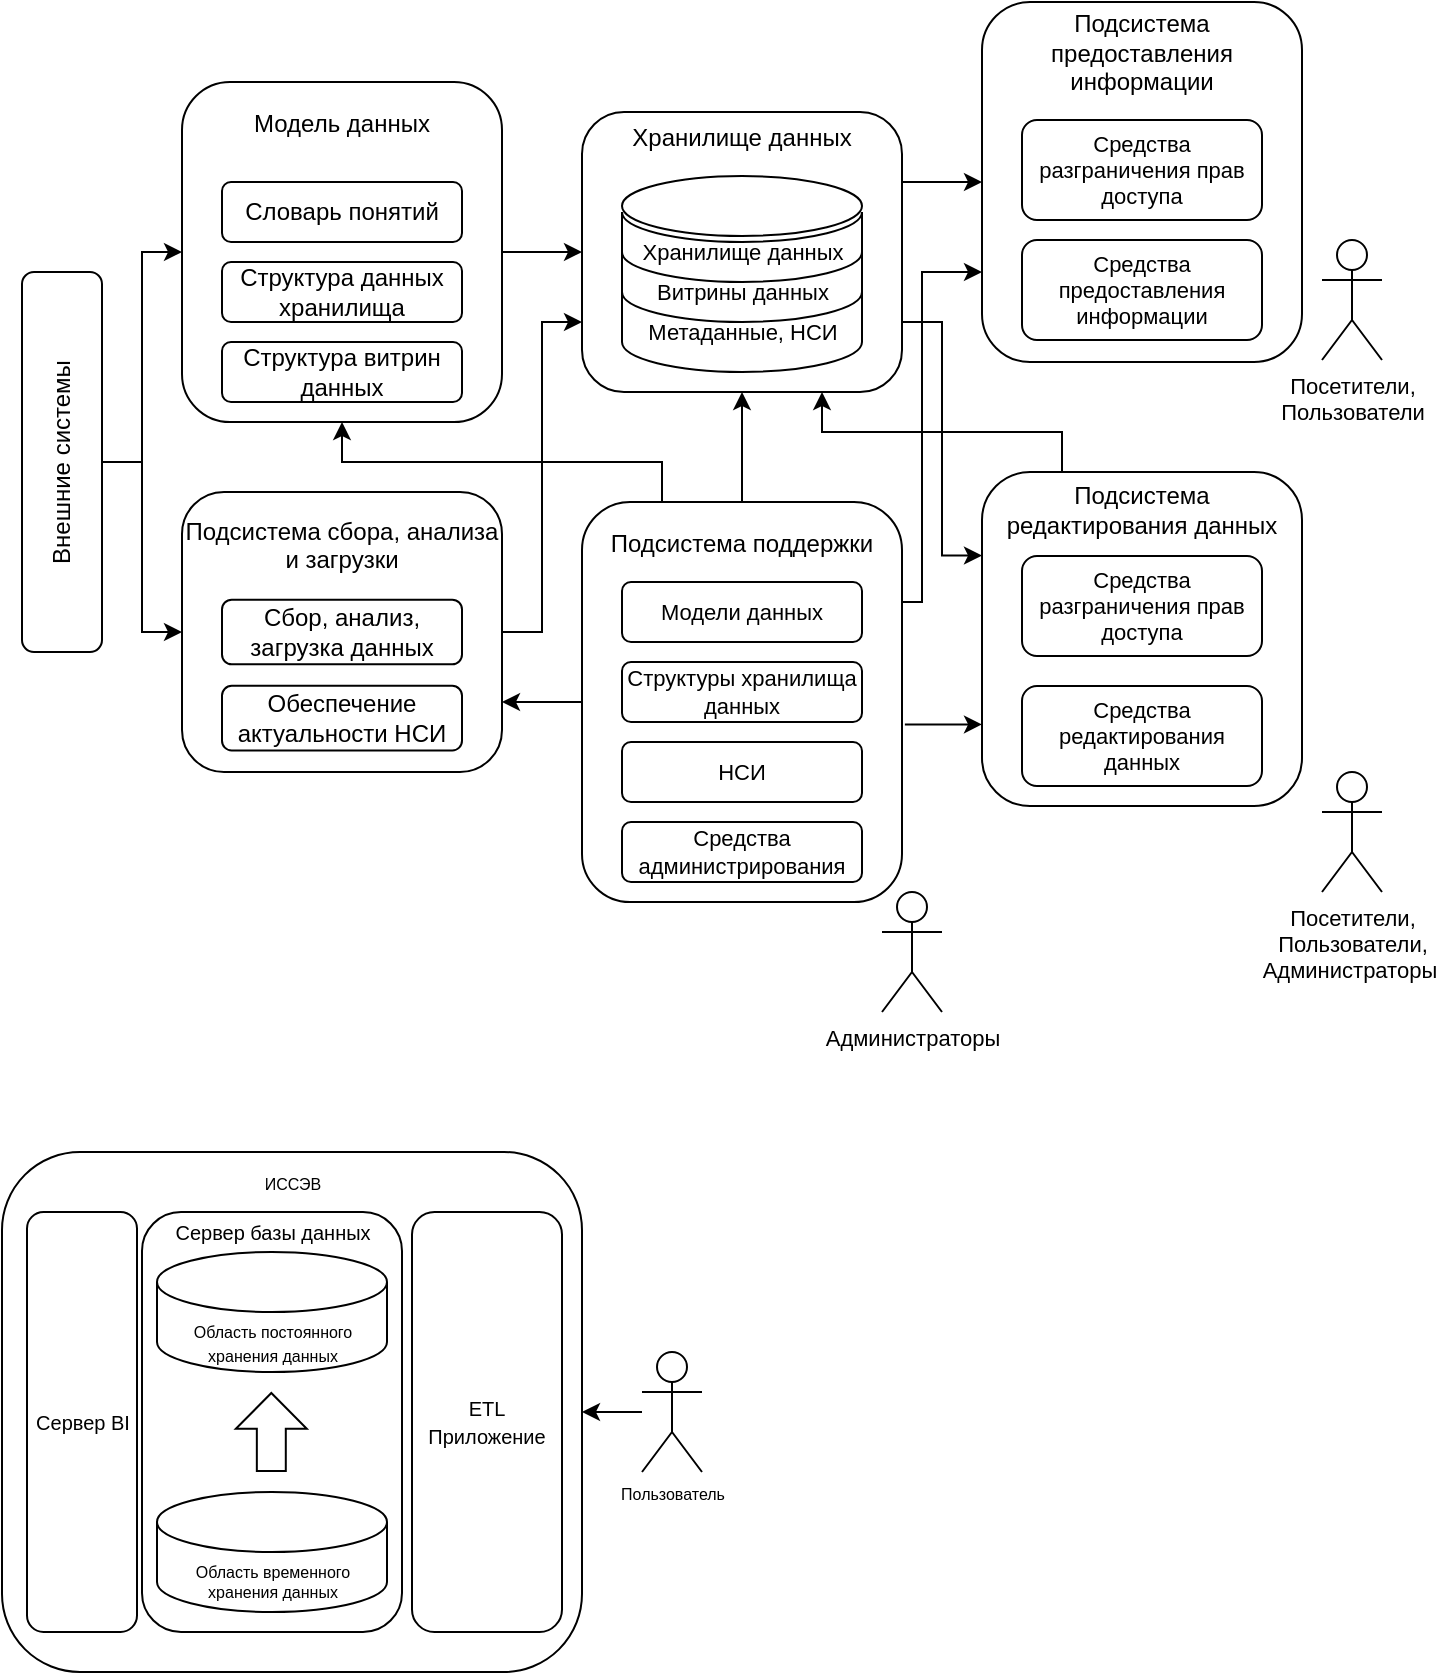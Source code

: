 <mxfile version="17.1.3" type="device"><diagram id="_Y3nmJ1jLUKJ0VWaWbVG" name="Page-1"><mxGraphModel dx="1146" dy="548" grid="0" gridSize="10" guides="1" tooltips="1" connect="1" arrows="1" fold="1" page="1" pageScale="1" pageWidth="827" pageHeight="1169" math="0" shadow="0"><root><mxCell id="0"/><mxCell id="1" parent="0"/><mxCell id="hbM7afX7XahwyvmzEBxm-47" style="edgeStyle=orthogonalEdgeStyle;rounded=0;orthogonalLoop=1;jettySize=auto;html=1;exitX=0.5;exitY=1;exitDx=0;exitDy=0;fontSize=11;" edge="1" parent="1" source="hbM7afX7XahwyvmzEBxm-1" target="hbM7afX7XahwyvmzEBxm-2"><mxGeometry relative="1" as="geometry"/></mxCell><mxCell id="hbM7afX7XahwyvmzEBxm-48" style="edgeStyle=orthogonalEdgeStyle;rounded=0;orthogonalLoop=1;jettySize=auto;html=1;exitX=0.5;exitY=1;exitDx=0;exitDy=0;fontSize=11;" edge="1" parent="1" source="hbM7afX7XahwyvmzEBxm-1" target="hbM7afX7XahwyvmzEBxm-7"><mxGeometry relative="1" as="geometry"/></mxCell><mxCell id="hbM7afX7XahwyvmzEBxm-1" value="Внешние системы" style="rounded=1;whiteSpace=wrap;html=1;rotation=-90;" vertex="1" parent="1"><mxGeometry x="-35" y="275" width="190" height="40" as="geometry"/></mxCell><mxCell id="hbM7afX7XahwyvmzEBxm-6" value="" style="group" vertex="1" connectable="0" parent="1"><mxGeometry x="120" y="105" width="160" height="170" as="geometry"/></mxCell><mxCell id="hbM7afX7XahwyvmzEBxm-2" value="Модель данных&lt;br&gt;&lt;span style=&quot;color: rgba(0 , 0 , 0 , 0) ; font-family: monospace ; font-size: 0px&quot;&gt;&lt;br&gt;%3CmxGraphModel%3E%3Croot%3E%3CmxCell%20id%3D%220%22%2F%3E%3CmxCell%20id%3D%221%22%20parent%3D%220%22%2F%3E%3CmxCell%20id%3D%222%22%20value%3D%22%22%20style%3D%22rounded%3D1%3BwhiteSpace%3Dwrap%3Bhtml%3D1%3B%22%20vertex%3D%221%22%20parent%3D%221%22%3E%3CmxGeometry%20x%3D%22300%22%20y%3D%22370%22%20width%3D%22120%22%20height%3D%2260%22%20as%3D%22geometry%22%2F%3E%3C%2FmxCell%3E%3C%2Froot%3E%3C%2FmxGraphModel%3E&lt;/span&gt;&lt;span style=&quot;color: rgba(0 , 0 , 0 , 0) ; font-family: monospace ; font-size: 0px&quot;&gt;%3CmxGraphModel%3E%3Croot%3E%3CmxCell%20id%3D%220%22%2F%3E%3CmxCell%20id%3D%221%22%20parent%3D%220%22%2F%3E%3CmxCell%20id%3D%222%22%20value%3D%22%22%20style%3D%22rounded%3D1%3BwhiteSpace%3Dwrap%3Bhtml%3D1%3B%22%20vertex%3D%221%22%20parent%3D%221%22%3E%3CmxGeometry%20x%3D%22300%22%20y%3D%22370%22%20width%3D%22120%22%20height%3D%2260%22%20as%3D%22geometry%22%2F%3E%3C%2FmxCell%3E%3C%2Froot%3E%3C%2FmxGraphModel%3E&lt;br&gt;&lt;br&gt;&lt;br&gt;&lt;br&gt;&lt;br&gt;&lt;br&gt;&lt;br&gt;&lt;br&gt;&lt;/span&gt;" style="rounded=1;whiteSpace=wrap;html=1;" vertex="1" parent="hbM7afX7XahwyvmzEBxm-6"><mxGeometry width="160" height="170" as="geometry"/></mxCell><mxCell id="hbM7afX7XahwyvmzEBxm-3" value="Словарь понятий" style="rounded=1;whiteSpace=wrap;html=1;" vertex="1" parent="hbM7afX7XahwyvmzEBxm-6"><mxGeometry x="20" y="50" width="120" height="30" as="geometry"/></mxCell><mxCell id="hbM7afX7XahwyvmzEBxm-4" value="Структура данных хранилища" style="rounded=1;whiteSpace=wrap;html=1;" vertex="1" parent="hbM7afX7XahwyvmzEBxm-6"><mxGeometry x="20" y="90" width="120" height="30" as="geometry"/></mxCell><mxCell id="hbM7afX7XahwyvmzEBxm-5" value="Структура витрин данных" style="rounded=1;whiteSpace=wrap;html=1;" vertex="1" parent="hbM7afX7XahwyvmzEBxm-6"><mxGeometry x="20" y="130" width="120" height="30" as="geometry"/></mxCell><mxCell id="hbM7afX7XahwyvmzEBxm-15" value="" style="group" vertex="1" connectable="0" parent="1"><mxGeometry x="120" y="310" width="160" height="140" as="geometry"/></mxCell><mxCell id="hbM7afX7XahwyvmzEBxm-7" value="Подсистема сбора, анализа и загрузки&lt;br&gt;&lt;br&gt;&lt;br&gt;&lt;br&gt;&lt;br&gt;&lt;br&gt;&lt;br&gt;" style="rounded=1;whiteSpace=wrap;html=1;" vertex="1" parent="hbM7afX7XahwyvmzEBxm-15"><mxGeometry width="160" height="140" as="geometry"/></mxCell><mxCell id="hbM7afX7XahwyvmzEBxm-13" value="Сбор, анализ, загрузка данных" style="rounded=1;whiteSpace=wrap;html=1;" vertex="1" parent="hbM7afX7XahwyvmzEBxm-15"><mxGeometry x="20" y="53.846" width="120" height="32.308" as="geometry"/></mxCell><mxCell id="hbM7afX7XahwyvmzEBxm-14" value="Обеспечение актуальности НСИ" style="rounded=1;whiteSpace=wrap;html=1;" vertex="1" parent="hbM7afX7XahwyvmzEBxm-15"><mxGeometry x="20" y="96.923" width="120" height="32.308" as="geometry"/></mxCell><mxCell id="hbM7afX7XahwyvmzEBxm-28" value="" style="group" vertex="1" connectable="0" parent="1"><mxGeometry x="320" y="120" width="160" height="140" as="geometry"/></mxCell><mxCell id="hbM7afX7XahwyvmzEBxm-16" value="Хранилище данных&lt;br&gt;&lt;br&gt;&lt;br&gt;&lt;br&gt;&lt;br&gt;&lt;br&gt;&lt;br&gt;&lt;br&gt;&lt;br&gt;" style="rounded=1;whiteSpace=wrap;html=1;" vertex="1" parent="hbM7afX7XahwyvmzEBxm-28"><mxGeometry width="160" height="140" as="geometry"/></mxCell><mxCell id="hbM7afX7XahwyvmzEBxm-20" value="&lt;font style=&quot;font-size: 11px&quot;&gt;&lt;br&gt;&lt;/font&gt;" style="shape=cylinder3;whiteSpace=wrap;html=1;boundedLbl=1;backgroundOutline=1;size=15;lid=0;" vertex="1" parent="hbM7afX7XahwyvmzEBxm-28"><mxGeometry x="20" y="50" width="120" height="40" as="geometry"/></mxCell><mxCell id="hbM7afX7XahwyvmzEBxm-21" value="" style="shape=cylinder3;whiteSpace=wrap;html=1;boundedLbl=1;backgroundOutline=1;size=15;lid=0;" vertex="1" parent="hbM7afX7XahwyvmzEBxm-28"><mxGeometry x="20" y="70" width="120" height="40" as="geometry"/></mxCell><mxCell id="hbM7afX7XahwyvmzEBxm-22" value="" style="shape=cylinder3;whiteSpace=wrap;html=1;boundedLbl=1;backgroundOutline=1;size=15;lid=0;" vertex="1" parent="hbM7afX7XahwyvmzEBxm-28"><mxGeometry x="20" y="90" width="120" height="40" as="geometry"/></mxCell><mxCell id="hbM7afX7XahwyvmzEBxm-23" value="&lt;font style=&quot;font-size: 11px&quot;&gt;Витрины данных&lt;/font&gt;" style="text;html=1;align=center;verticalAlign=middle;resizable=0;points=[];autosize=1;strokeColor=none;fillColor=none;" vertex="1" parent="hbM7afX7XahwyvmzEBxm-28"><mxGeometry x="30" y="80" width="100" height="20" as="geometry"/></mxCell><mxCell id="hbM7afX7XahwyvmzEBxm-24" value="Метаданные, НСИ" style="text;html=1;align=center;verticalAlign=middle;resizable=0;points=[];autosize=1;strokeColor=none;fillColor=none;fontSize=11;" vertex="1" parent="hbM7afX7XahwyvmzEBxm-28"><mxGeometry x="25" y="100" width="110" height="20" as="geometry"/></mxCell><mxCell id="hbM7afX7XahwyvmzEBxm-25" value="&lt;span&gt;Хранилище данных&lt;/span&gt;" style="text;html=1;align=center;verticalAlign=middle;resizable=0;points=[];autosize=1;strokeColor=none;fillColor=none;fontSize=11;" vertex="1" parent="hbM7afX7XahwyvmzEBxm-28"><mxGeometry x="20" y="60" width="120" height="20" as="geometry"/></mxCell><mxCell id="hbM7afX7XahwyvmzEBxm-27" value="" style="shape=ellipse;html=1;dashed=0;whitespace=wrap;perimeter=ellipsePerimeter;fontSize=11;" vertex="1" parent="hbM7afX7XahwyvmzEBxm-28"><mxGeometry x="20" y="32" width="120" height="30" as="geometry"/></mxCell><mxCell id="hbM7afX7XahwyvmzEBxm-33" value="" style="group" vertex="1" connectable="0" parent="1"><mxGeometry x="320" y="315" width="160" height="200" as="geometry"/></mxCell><mxCell id="hbM7afX7XahwyvmzEBxm-17" value="Подсистема поддержки&lt;br&gt;&lt;br&gt;&lt;br&gt;&lt;br&gt;&lt;br&gt;&lt;br&gt;&lt;br&gt;&lt;br&gt;&lt;br&gt;&lt;br&gt;&lt;br&gt;&lt;br&gt;" style="rounded=1;whiteSpace=wrap;html=1;" vertex="1" parent="hbM7afX7XahwyvmzEBxm-33"><mxGeometry width="160" height="200" as="geometry"/></mxCell><mxCell id="hbM7afX7XahwyvmzEBxm-29" value="Модели данных" style="rounded=1;whiteSpace=wrap;html=1;fontSize=11;" vertex="1" parent="hbM7afX7XahwyvmzEBxm-33"><mxGeometry x="20" y="40" width="120" height="30" as="geometry"/></mxCell><mxCell id="hbM7afX7XahwyvmzEBxm-30" value="Структуры хранилища данных" style="rounded=1;whiteSpace=wrap;html=1;fontSize=11;" vertex="1" parent="hbM7afX7XahwyvmzEBxm-33"><mxGeometry x="20" y="80" width="120" height="30" as="geometry"/></mxCell><mxCell id="hbM7afX7XahwyvmzEBxm-31" value="НСИ" style="rounded=1;whiteSpace=wrap;html=1;fontSize=11;" vertex="1" parent="hbM7afX7XahwyvmzEBxm-33"><mxGeometry x="20" y="120" width="120" height="30" as="geometry"/></mxCell><mxCell id="hbM7afX7XahwyvmzEBxm-32" value="Средства администрирования" style="rounded=1;whiteSpace=wrap;html=1;fontSize=11;" vertex="1" parent="hbM7afX7XahwyvmzEBxm-33"><mxGeometry x="20" y="160" width="120" height="30" as="geometry"/></mxCell><mxCell id="hbM7afX7XahwyvmzEBxm-37" value="" style="group" vertex="1" connectable="0" parent="1"><mxGeometry x="520" y="64" width="160" height="180" as="geometry"/></mxCell><mxCell id="hbM7afX7XahwyvmzEBxm-18" value="Подсистема предоставления информации&lt;br&gt;&lt;br&gt;&lt;br&gt;&lt;br&gt;&lt;br&gt;&lt;br&gt;&lt;br&gt;&lt;br&gt;&lt;br&gt;&lt;br&gt;" style="rounded=1;whiteSpace=wrap;html=1;" vertex="1" parent="hbM7afX7XahwyvmzEBxm-37"><mxGeometry y="1" width="160" height="180" as="geometry"/></mxCell><mxCell id="hbM7afX7XahwyvmzEBxm-34" value="Средства разграничения прав доступа" style="rounded=1;whiteSpace=wrap;html=1;fontSize=11;" vertex="1" parent="hbM7afX7XahwyvmzEBxm-37"><mxGeometry x="20" y="60" width="120" height="50" as="geometry"/></mxCell><mxCell id="hbM7afX7XahwyvmzEBxm-36" value="Средства предоставления информации" style="rounded=1;whiteSpace=wrap;html=1;fontSize=11;" vertex="1" parent="hbM7afX7XahwyvmzEBxm-37"><mxGeometry x="20" y="120" width="120" height="50" as="geometry"/></mxCell><mxCell id="hbM7afX7XahwyvmzEBxm-40" value="" style="group" vertex="1" connectable="0" parent="1"><mxGeometry x="520" y="300" width="160" height="167" as="geometry"/></mxCell><mxCell id="hbM7afX7XahwyvmzEBxm-19" value="Подсистема редактирования данных&lt;br&gt;&lt;br&gt;&lt;br&gt;&lt;br&gt;&lt;br&gt;&lt;br&gt;&lt;br&gt;&lt;br&gt;&lt;br&gt;&lt;br&gt;" style="rounded=1;whiteSpace=wrap;html=1;" vertex="1" parent="hbM7afX7XahwyvmzEBxm-40"><mxGeometry width="160" height="167" as="geometry"/></mxCell><mxCell id="hbM7afX7XahwyvmzEBxm-38" value="Средства разграничения прав доступа" style="rounded=1;whiteSpace=wrap;html=1;fontSize=11;" vertex="1" parent="hbM7afX7XahwyvmzEBxm-40"><mxGeometry x="20" y="42" width="120" height="50" as="geometry"/></mxCell><mxCell id="hbM7afX7XahwyvmzEBxm-39" value="Средства редактирования данных" style="rounded=1;whiteSpace=wrap;html=1;fontSize=11;" vertex="1" parent="hbM7afX7XahwyvmzEBxm-40"><mxGeometry x="20" y="107" width="120" height="50" as="geometry"/></mxCell><mxCell id="hbM7afX7XahwyvmzEBxm-41" value="Администраторы" style="shape=umlActor;verticalLabelPosition=bottom;verticalAlign=top;html=1;outlineConnect=0;fontSize=11;" vertex="1" parent="1"><mxGeometry x="470" y="510" width="30" height="60" as="geometry"/></mxCell><mxCell id="hbM7afX7XahwyvmzEBxm-45" value="Посетители, &lt;br&gt;Пользователи" style="shape=umlActor;verticalLabelPosition=bottom;verticalAlign=top;html=1;outlineConnect=0;fontSize=11;" vertex="1" parent="1"><mxGeometry x="690" y="184" width="30" height="60" as="geometry"/></mxCell><mxCell id="hbM7afX7XahwyvmzEBxm-46" value="Посетители, &lt;br&gt;Пользователи,&lt;br&gt;Администраторы&amp;nbsp;" style="shape=umlActor;verticalLabelPosition=bottom;verticalAlign=top;html=1;outlineConnect=0;fontSize=11;" vertex="1" parent="1"><mxGeometry x="690" y="450" width="30" height="60" as="geometry"/></mxCell><mxCell id="hbM7afX7XahwyvmzEBxm-50" style="edgeStyle=orthogonalEdgeStyle;rounded=0;orthogonalLoop=1;jettySize=auto;html=1;exitX=1;exitY=0.5;exitDx=0;exitDy=0;entryX=0;entryY=0.75;entryDx=0;entryDy=0;fontSize=11;" edge="1" parent="1" source="hbM7afX7XahwyvmzEBxm-7" target="hbM7afX7XahwyvmzEBxm-16"><mxGeometry relative="1" as="geometry"/></mxCell><mxCell id="hbM7afX7XahwyvmzEBxm-51" style="edgeStyle=orthogonalEdgeStyle;rounded=0;orthogonalLoop=1;jettySize=auto;html=1;exitX=0;exitY=0.5;exitDx=0;exitDy=0;entryX=1;entryY=0.75;entryDx=0;entryDy=0;fontSize=11;" edge="1" parent="1" source="hbM7afX7XahwyvmzEBxm-17" target="hbM7afX7XahwyvmzEBxm-7"><mxGeometry relative="1" as="geometry"/></mxCell><mxCell id="hbM7afX7XahwyvmzEBxm-52" style="edgeStyle=orthogonalEdgeStyle;rounded=0;orthogonalLoop=1;jettySize=auto;html=1;exitX=0.25;exitY=0;exitDx=0;exitDy=0;entryX=0.5;entryY=1;entryDx=0;entryDy=0;fontSize=11;" edge="1" parent="1" source="hbM7afX7XahwyvmzEBxm-17" target="hbM7afX7XahwyvmzEBxm-2"><mxGeometry relative="1" as="geometry"/></mxCell><mxCell id="hbM7afX7XahwyvmzEBxm-54" style="edgeStyle=orthogonalEdgeStyle;rounded=0;orthogonalLoop=1;jettySize=auto;html=1;exitX=1.009;exitY=0.556;exitDx=0;exitDy=0;entryX=0;entryY=0.75;entryDx=0;entryDy=0;fontSize=11;exitPerimeter=0;" edge="1" parent="1" source="hbM7afX7XahwyvmzEBxm-17" target="hbM7afX7XahwyvmzEBxm-19"><mxGeometry relative="1" as="geometry"/></mxCell><mxCell id="hbM7afX7XahwyvmzEBxm-57" style="edgeStyle=orthogonalEdgeStyle;rounded=0;orthogonalLoop=1;jettySize=auto;html=1;exitX=1;exitY=0.5;exitDx=0;exitDy=0;fontSize=11;" edge="1" parent="1" source="hbM7afX7XahwyvmzEBxm-2" target="hbM7afX7XahwyvmzEBxm-16"><mxGeometry relative="1" as="geometry"/></mxCell><mxCell id="hbM7afX7XahwyvmzEBxm-58" style="edgeStyle=orthogonalEdgeStyle;rounded=0;orthogonalLoop=1;jettySize=auto;html=1;exitX=1;exitY=0.25;exitDx=0;exitDy=0;entryX=0;entryY=0.5;entryDx=0;entryDy=0;fontSize=11;" edge="1" parent="1" source="hbM7afX7XahwyvmzEBxm-16" target="hbM7afX7XahwyvmzEBxm-18"><mxGeometry relative="1" as="geometry"/></mxCell><mxCell id="hbM7afX7XahwyvmzEBxm-61" style="edgeStyle=orthogonalEdgeStyle;rounded=0;orthogonalLoop=1;jettySize=auto;html=1;exitX=1;exitY=0.75;exitDx=0;exitDy=0;entryX=0;entryY=0.25;entryDx=0;entryDy=0;fontSize=11;" edge="1" parent="1" source="hbM7afX7XahwyvmzEBxm-16" target="hbM7afX7XahwyvmzEBxm-19"><mxGeometry relative="1" as="geometry"/></mxCell><mxCell id="hbM7afX7XahwyvmzEBxm-62" style="edgeStyle=orthogonalEdgeStyle;rounded=0;orthogonalLoop=1;jettySize=auto;html=1;exitX=1;exitY=0.25;exitDx=0;exitDy=0;entryX=0;entryY=0.75;entryDx=0;entryDy=0;fontSize=11;" edge="1" parent="1" source="hbM7afX7XahwyvmzEBxm-17" target="hbM7afX7XahwyvmzEBxm-18"><mxGeometry relative="1" as="geometry"><Array as="points"><mxPoint x="490" y="365"/><mxPoint x="490" y="200"/></Array></mxGeometry></mxCell><mxCell id="hbM7afX7XahwyvmzEBxm-63" style="edgeStyle=orthogonalEdgeStyle;rounded=0;orthogonalLoop=1;jettySize=auto;html=1;exitX=0.25;exitY=0;exitDx=0;exitDy=0;entryX=0.75;entryY=1;entryDx=0;entryDy=0;fontSize=11;" edge="1" parent="1" source="hbM7afX7XahwyvmzEBxm-19" target="hbM7afX7XahwyvmzEBxm-16"><mxGeometry relative="1" as="geometry"/></mxCell><mxCell id="hbM7afX7XahwyvmzEBxm-64" style="edgeStyle=orthogonalEdgeStyle;rounded=0;orthogonalLoop=1;jettySize=auto;html=1;exitX=0.5;exitY=0;exitDx=0;exitDy=0;entryX=0.5;entryY=1;entryDx=0;entryDy=0;fontSize=11;" edge="1" parent="1" source="hbM7afX7XahwyvmzEBxm-17" target="hbM7afX7XahwyvmzEBxm-16"><mxGeometry relative="1" as="geometry"/></mxCell><mxCell id="hbM7afX7XahwyvmzEBxm-77" value="" style="group" vertex="1" connectable="0" parent="1"><mxGeometry x="30" y="640" width="290" height="260" as="geometry"/></mxCell><mxCell id="hbM7afX7XahwyvmzEBxm-66" value="" style="rounded=1;whiteSpace=wrap;html=1;fontSize=11;" vertex="1" parent="hbM7afX7XahwyvmzEBxm-77"><mxGeometry width="290" height="260" as="geometry"/></mxCell><mxCell id="hbM7afX7XahwyvmzEBxm-67" value="&lt;font style=&quot;font-size: 10px&quot;&gt;Сервер BI&lt;/font&gt;" style="rounded=1;whiteSpace=wrap;html=1;fontSize=11;" vertex="1" parent="hbM7afX7XahwyvmzEBxm-77"><mxGeometry x="12.5" y="30" width="55" height="210" as="geometry"/></mxCell><mxCell id="hbM7afX7XahwyvmzEBxm-68" value="" style="rounded=1;whiteSpace=wrap;html=1;fontSize=11;" vertex="1" parent="hbM7afX7XahwyvmzEBxm-77"><mxGeometry x="70" y="30" width="130" height="210" as="geometry"/></mxCell><mxCell id="hbM7afX7XahwyvmzEBxm-69" value="" style="shape=cylinder3;whiteSpace=wrap;html=1;boundedLbl=1;backgroundOutline=1;size=15;fontSize=11;" vertex="1" parent="hbM7afX7XahwyvmzEBxm-77"><mxGeometry x="77.5" y="50" width="115" height="60" as="geometry"/></mxCell><mxCell id="hbM7afX7XahwyvmzEBxm-70" value="" style="shape=cylinder3;whiteSpace=wrap;html=1;boundedLbl=1;backgroundOutline=1;size=15;fontSize=11;" vertex="1" parent="hbM7afX7XahwyvmzEBxm-77"><mxGeometry x="77.5" y="170" width="115" height="60" as="geometry"/></mxCell><mxCell id="hbM7afX7XahwyvmzEBxm-71" value="" style="shape=flexArrow;endArrow=classic;html=1;rounded=0;fontSize=11;width=14.483;endSize=5.641;" edge="1" parent="hbM7afX7XahwyvmzEBxm-77"><mxGeometry width="50" height="50" relative="1" as="geometry"><mxPoint x="134.66" y="160" as="sourcePoint"/><mxPoint x="134.66" y="120" as="targetPoint"/></mxGeometry></mxCell><mxCell id="hbM7afX7XahwyvmzEBxm-72" value="&lt;font style=&quot;font-size: 10px&quot;&gt;Сервер базы данных&lt;/font&gt;" style="text;html=1;align=center;verticalAlign=middle;resizable=0;points=[];autosize=1;strokeColor=none;fillColor=none;fontSize=11;" vertex="1" parent="hbM7afX7XahwyvmzEBxm-77"><mxGeometry x="80" y="30" width="110" height="20" as="geometry"/></mxCell><mxCell id="hbM7afX7XahwyvmzEBxm-73" value="&lt;font style=&quot;font-size: 8px&quot;&gt;Область постоянного&lt;br&gt;хранения данных&lt;/font&gt;" style="text;html=1;align=center;verticalAlign=middle;resizable=0;points=[];autosize=1;strokeColor=none;fillColor=none;fontSize=10;" vertex="1" parent="hbM7afX7XahwyvmzEBxm-77"><mxGeometry x="85" y="80" width="100" height="30" as="geometry"/></mxCell><mxCell id="hbM7afX7XahwyvmzEBxm-74" value="Область временного&lt;br&gt;хранения данных" style="text;html=1;align=center;verticalAlign=middle;resizable=0;points=[];autosize=1;strokeColor=none;fillColor=none;fontSize=8;" vertex="1" parent="hbM7afX7XahwyvmzEBxm-77"><mxGeometry x="90" y="200" width="90" height="30" as="geometry"/></mxCell><mxCell id="hbM7afX7XahwyvmzEBxm-75" value="&lt;font style=&quot;font-size: 10px&quot;&gt;ETL Приложение&lt;/font&gt;" style="rounded=1;whiteSpace=wrap;html=1;fontSize=11;" vertex="1" parent="hbM7afX7XahwyvmzEBxm-77"><mxGeometry x="205" y="30" width="75" height="210" as="geometry"/></mxCell><mxCell id="hbM7afX7XahwyvmzEBxm-76" value="ИССЭВ" style="text;html=1;align=center;verticalAlign=middle;resizable=0;points=[];autosize=1;strokeColor=none;fillColor=none;fontSize=8;" vertex="1" parent="hbM7afX7XahwyvmzEBxm-77"><mxGeometry x="125" y="6" width="40" height="20" as="geometry"/></mxCell><mxCell id="hbM7afX7XahwyvmzEBxm-79" style="edgeStyle=orthogonalEdgeStyle;rounded=0;orthogonalLoop=1;jettySize=auto;html=1;entryX=1;entryY=0.5;entryDx=0;entryDy=0;fontSize=8;" edge="1" parent="1" target="hbM7afX7XahwyvmzEBxm-66"><mxGeometry relative="1" as="geometry"><mxPoint x="350" y="770" as="sourcePoint"/></mxGeometry></mxCell><mxCell id="hbM7afX7XahwyvmzEBxm-78" value="Пользователь" style="shape=umlActor;verticalLabelPosition=bottom;verticalAlign=top;html=1;outlineConnect=0;fontSize=8;" vertex="1" parent="1"><mxGeometry x="350" y="740" width="30" height="60" as="geometry"/></mxCell></root></mxGraphModel></diagram></mxfile>